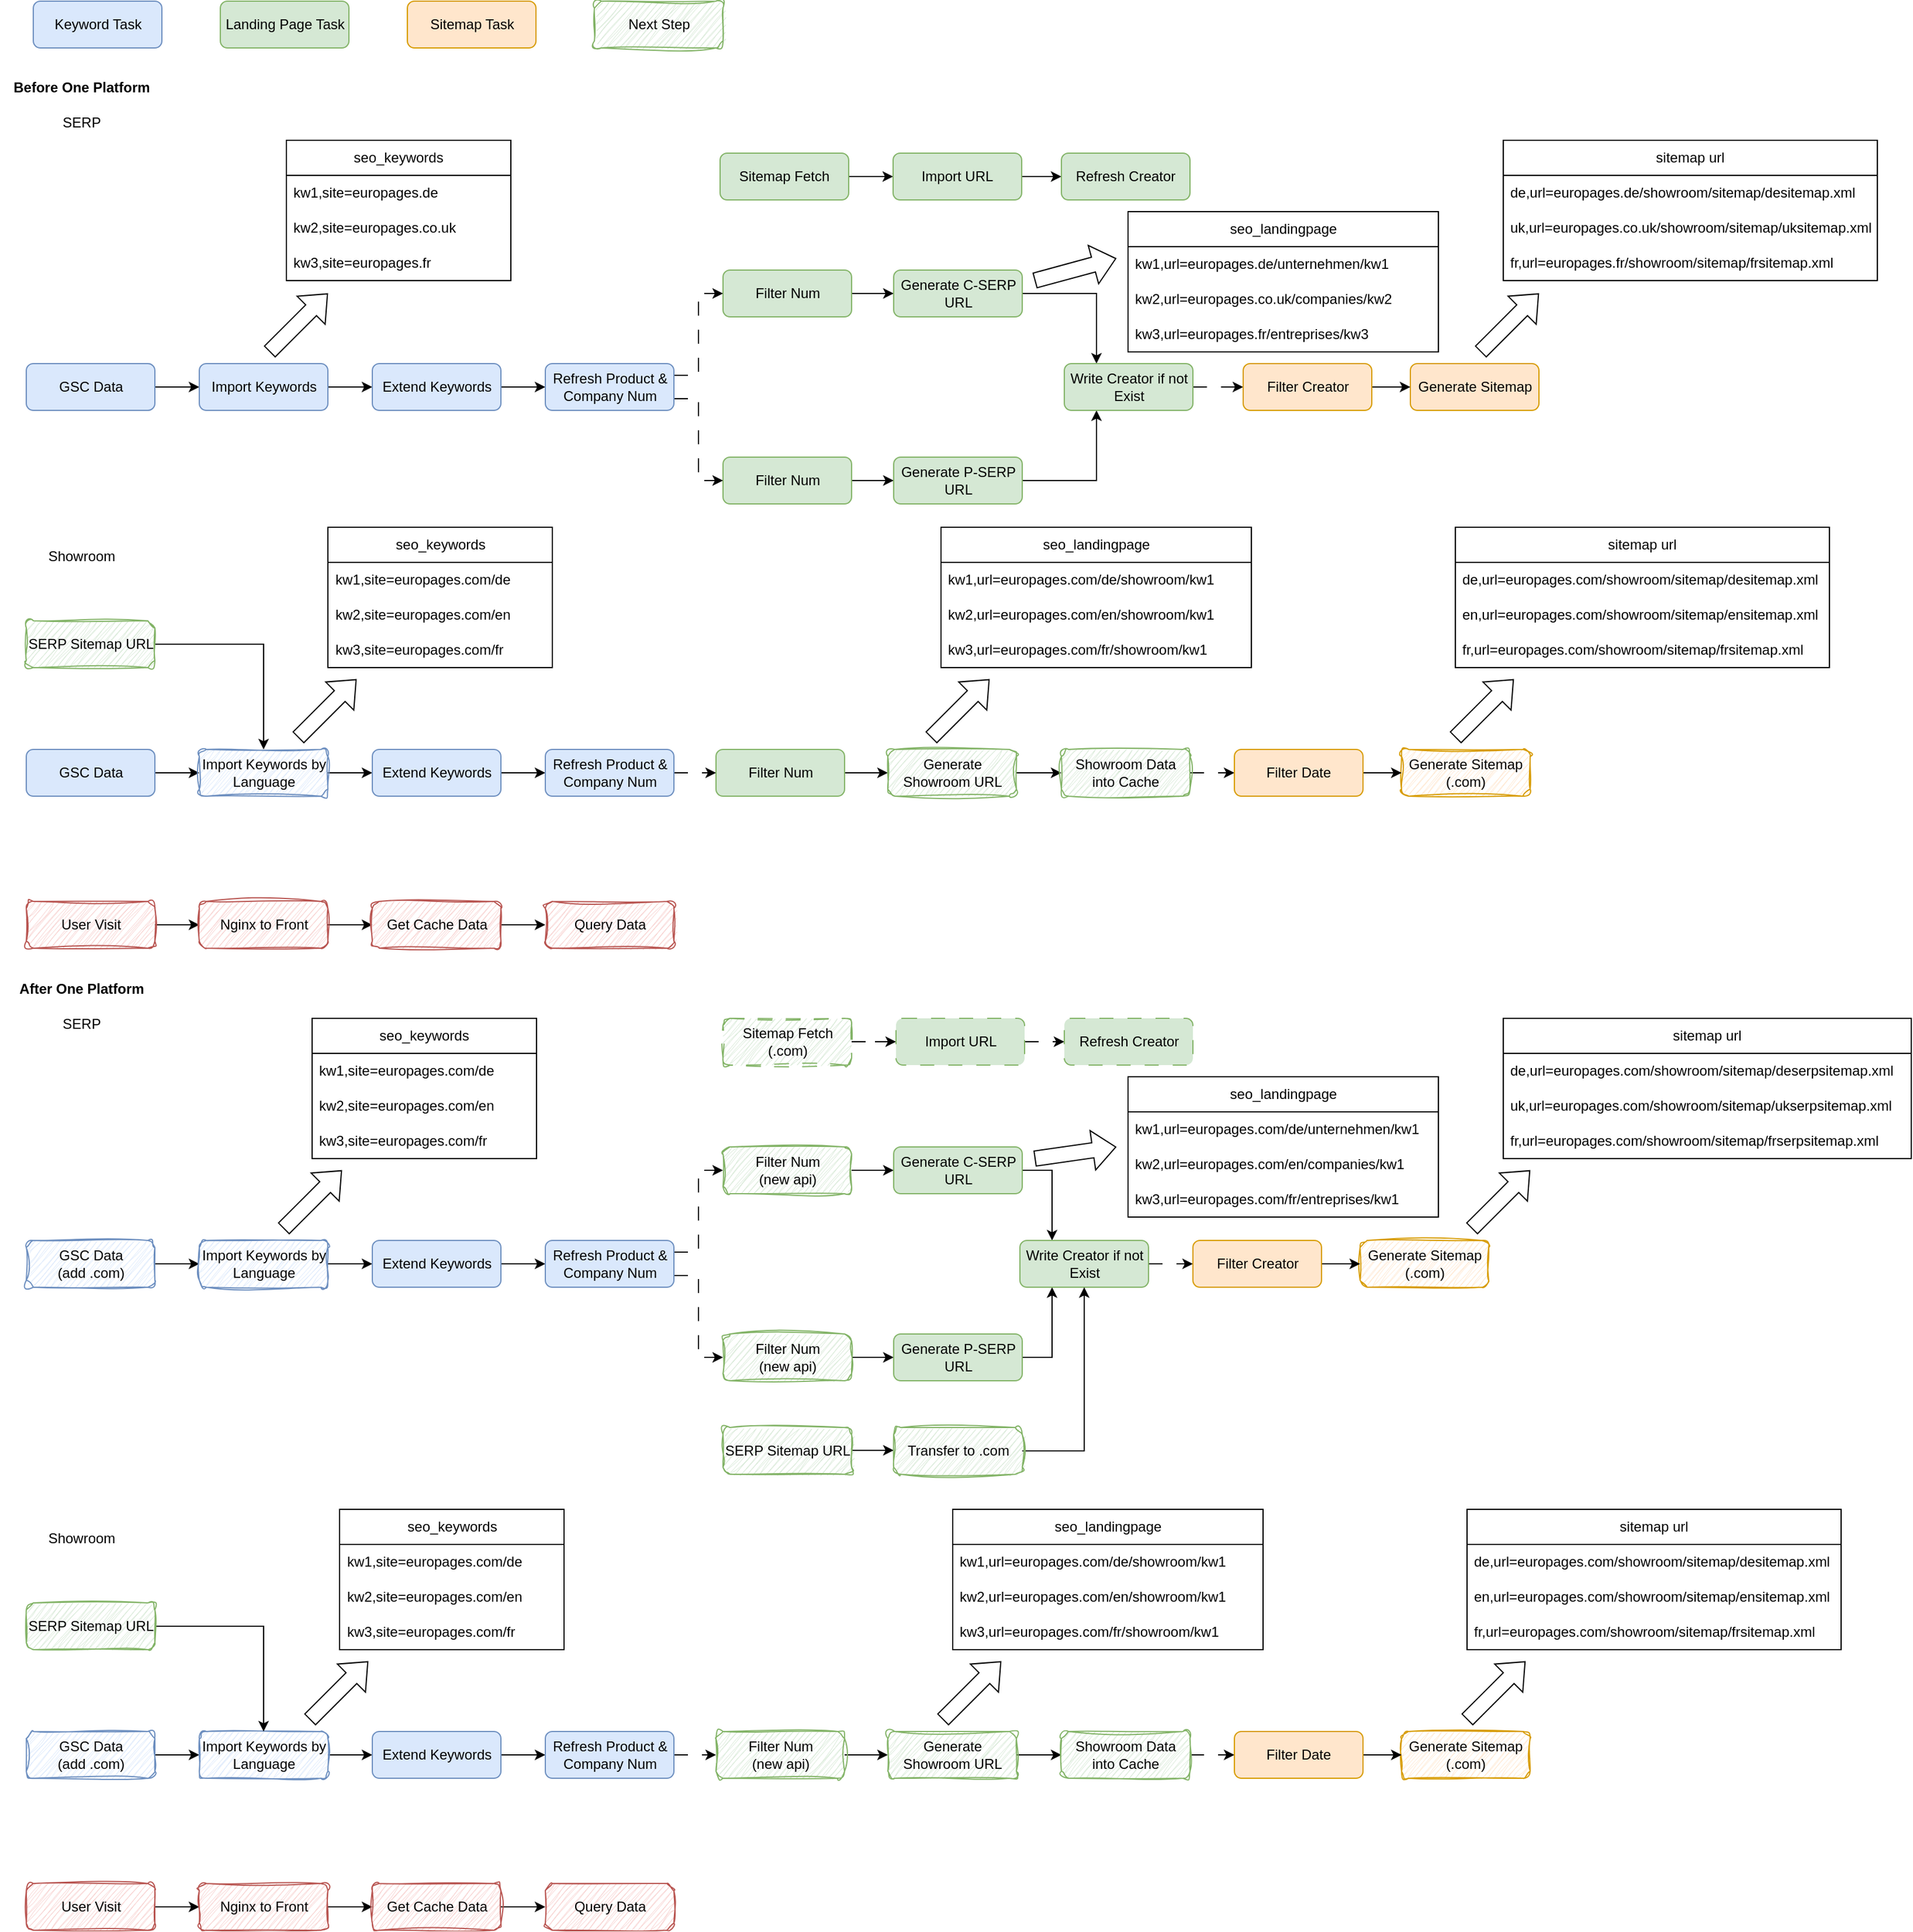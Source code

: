 <mxfile version="24.7.6">
  <diagram name="第 1 页" id="FKsdt8u9-RkYYhhdsaq5">
    <mxGraphModel dx="2261" dy="1831" grid="1" gridSize="10" guides="1" tooltips="1" connect="1" arrows="1" fold="1" page="1" pageScale="1" pageWidth="827" pageHeight="1169" math="0" shadow="0">
      <root>
        <mxCell id="0" />
        <mxCell id="1" parent="0" />
        <mxCell id="7cUj4nOX0Q-iwzIHyv7q-23" style="edgeStyle=orthogonalEdgeStyle;rounded=0;orthogonalLoop=1;jettySize=auto;html=1;exitX=1;exitY=0.5;exitDx=0;exitDy=0;entryX=0;entryY=0.5;entryDx=0;entryDy=0;" parent="1" source="hdqRihBdZJbinV5GYeB0-1" target="7cUj4nOX0Q-iwzIHyv7q-1" edge="1">
          <mxGeometry relative="1" as="geometry" />
        </mxCell>
        <mxCell id="hdqRihBdZJbinV5GYeB0-1" value="GSC Data" style="rounded=1;whiteSpace=wrap;html=1;fillColor=#dae8fc;strokeColor=#6c8ebf;" parent="1" vertex="1">
          <mxGeometry x="-22.5" y="-240" width="110" height="40" as="geometry" />
        </mxCell>
        <mxCell id="7cUj4nOX0Q-iwzIHyv7q-24" style="edgeStyle=orthogonalEdgeStyle;rounded=0;orthogonalLoop=1;jettySize=auto;html=1;exitX=1;exitY=0.5;exitDx=0;exitDy=0;entryX=0;entryY=0.5;entryDx=0;entryDy=0;" parent="1" source="7cUj4nOX0Q-iwzIHyv7q-1" target="7cUj4nOX0Q-iwzIHyv7q-2" edge="1">
          <mxGeometry relative="1" as="geometry" />
        </mxCell>
        <mxCell id="7cUj4nOX0Q-iwzIHyv7q-1" value="Import Keywords" style="rounded=1;whiteSpace=wrap;html=1;fillColor=#dae8fc;strokeColor=#6c8ebf;" parent="1" vertex="1">
          <mxGeometry x="125.5" y="-240" width="110" height="40" as="geometry" />
        </mxCell>
        <mxCell id="Ki7Z3YDzm4PbCD4ekVSk-2" style="edgeStyle=orthogonalEdgeStyle;rounded=0;orthogonalLoop=1;jettySize=auto;html=1;exitX=1;exitY=0.5;exitDx=0;exitDy=0;entryX=0;entryY=0.5;entryDx=0;entryDy=0;" parent="1" source="7cUj4nOX0Q-iwzIHyv7q-2" target="Ki7Z3YDzm4PbCD4ekVSk-1" edge="1">
          <mxGeometry relative="1" as="geometry" />
        </mxCell>
        <mxCell id="7cUj4nOX0Q-iwzIHyv7q-2" value="Extend Keywords" style="rounded=1;whiteSpace=wrap;html=1;fillColor=#dae8fc;strokeColor=#6c8ebf;" parent="1" vertex="1">
          <mxGeometry x="273.5" y="-240" width="110" height="40" as="geometry" />
        </mxCell>
        <mxCell id="7cUj4nOX0Q-iwzIHyv7q-28" style="edgeStyle=orthogonalEdgeStyle;rounded=0;orthogonalLoop=1;jettySize=auto;html=1;exitX=1;exitY=0.5;exitDx=0;exitDy=0;entryX=0;entryY=0.5;entryDx=0;entryDy=0;" parent="1" source="7cUj4nOX0Q-iwzIHyv7q-5" target="7cUj4nOX0Q-iwzIHyv7q-7" edge="1">
          <mxGeometry relative="1" as="geometry" />
        </mxCell>
        <mxCell id="7cUj4nOX0Q-iwzIHyv7q-5" value="Filter Num" style="rounded=1;whiteSpace=wrap;html=1;fillColor=#d5e8d4;strokeColor=#82b366;" parent="1" vertex="1">
          <mxGeometry x="573.5" y="-320" width="110" height="40" as="geometry" />
        </mxCell>
        <mxCell id="7cUj4nOX0Q-iwzIHyv7q-42" style="edgeStyle=orthogonalEdgeStyle;rounded=0;orthogonalLoop=1;jettySize=auto;html=1;exitX=1;exitY=0.5;exitDx=0;exitDy=0;entryX=0;entryY=0.5;entryDx=0;entryDy=0;" parent="1" source="7cUj4nOX0Q-iwzIHyv7q-6" target="7cUj4nOX0Q-iwzIHyv7q-8" edge="1">
          <mxGeometry relative="1" as="geometry" />
        </mxCell>
        <mxCell id="7cUj4nOX0Q-iwzIHyv7q-6" value="Filter Num" style="rounded=1;whiteSpace=wrap;html=1;fillColor=#d5e8d4;strokeColor=#82b366;" parent="1" vertex="1">
          <mxGeometry x="573.5" y="-160" width="110" height="40" as="geometry" />
        </mxCell>
        <mxCell id="7cUj4nOX0Q-iwzIHyv7q-67" style="edgeStyle=orthogonalEdgeStyle;rounded=0;orthogonalLoop=1;jettySize=auto;html=1;exitX=1;exitY=0.5;exitDx=0;exitDy=0;entryX=0.25;entryY=0;entryDx=0;entryDy=0;" parent="1" source="7cUj4nOX0Q-iwzIHyv7q-7" target="7cUj4nOX0Q-iwzIHyv7q-11" edge="1">
          <mxGeometry relative="1" as="geometry" />
        </mxCell>
        <mxCell id="7cUj4nOX0Q-iwzIHyv7q-7" value="Generate C-SERP URL" style="rounded=1;whiteSpace=wrap;html=1;fillColor=#d5e8d4;strokeColor=#82b366;" parent="1" vertex="1">
          <mxGeometry x="719.5" y="-320" width="110" height="40" as="geometry" />
        </mxCell>
        <mxCell id="Elx_2FQx-1t-T98E23u6-49" style="edgeStyle=orthogonalEdgeStyle;rounded=0;orthogonalLoop=1;jettySize=auto;html=1;exitX=1;exitY=0.5;exitDx=0;exitDy=0;entryX=0.25;entryY=1;entryDx=0;entryDy=0;" parent="1" source="7cUj4nOX0Q-iwzIHyv7q-8" target="7cUj4nOX0Q-iwzIHyv7q-11" edge="1">
          <mxGeometry relative="1" as="geometry" />
        </mxCell>
        <mxCell id="7cUj4nOX0Q-iwzIHyv7q-8" value="Generate P-SERP URL" style="rounded=1;whiteSpace=wrap;html=1;fillColor=#d5e8d4;strokeColor=#82b366;" parent="1" vertex="1">
          <mxGeometry x="719.5" y="-160" width="110" height="40" as="geometry" />
        </mxCell>
        <mxCell id="7cUj4nOX0Q-iwzIHyv7q-63" style="edgeStyle=orthogonalEdgeStyle;rounded=0;orthogonalLoop=1;jettySize=auto;html=1;exitX=1;exitY=0.5;exitDx=0;exitDy=0;fillColor=#d5e8d4;strokeColor=#000000;" parent="1" source="7cUj4nOX0Q-iwzIHyv7q-9" target="7cUj4nOX0Q-iwzIHyv7q-22" edge="1">
          <mxGeometry relative="1" as="geometry" />
        </mxCell>
        <mxCell id="7cUj4nOX0Q-iwzIHyv7q-9" value="Sitemap Fetch" style="rounded=1;whiteSpace=wrap;html=1;fillColor=#d5e8d4;strokeColor=#82b366;" parent="1" vertex="1">
          <mxGeometry x="571" y="-420" width="110" height="40" as="geometry" />
        </mxCell>
        <mxCell id="7cUj4nOX0Q-iwzIHyv7q-72" style="edgeStyle=orthogonalEdgeStyle;rounded=0;orthogonalLoop=1;jettySize=auto;html=1;exitX=1;exitY=0.5;exitDx=0;exitDy=0;entryX=0;entryY=0.5;entryDx=0;entryDy=0;dashed=1;dashPattern=12 12;" parent="1" source="7cUj4nOX0Q-iwzIHyv7q-11" target="7cUj4nOX0Q-iwzIHyv7q-71" edge="1">
          <mxGeometry relative="1" as="geometry" />
        </mxCell>
        <mxCell id="7cUj4nOX0Q-iwzIHyv7q-11" value="Write Creator if not Exist" style="rounded=1;whiteSpace=wrap;html=1;fillColor=#d5e8d4;strokeColor=#82b366;" parent="1" vertex="1">
          <mxGeometry x="865.5" y="-240" width="110" height="40" as="geometry" />
        </mxCell>
        <mxCell id="7cUj4nOX0Q-iwzIHyv7q-14" value="Generate Sitemap" style="rounded=1;whiteSpace=wrap;html=1;fillColor=#ffe6cc;strokeColor=#d79b00;" parent="1" vertex="1">
          <mxGeometry x="1161.5" y="-240" width="110" height="40" as="geometry" />
        </mxCell>
        <mxCell id="7cUj4nOX0Q-iwzIHyv7q-65" style="edgeStyle=orthogonalEdgeStyle;rounded=0;orthogonalLoop=1;jettySize=auto;html=1;exitX=1;exitY=0.5;exitDx=0;exitDy=0;entryX=0;entryY=0.5;entryDx=0;entryDy=0;fillColor=#d5e8d4;strokeColor=#000000;" parent="1" source="7cUj4nOX0Q-iwzIHyv7q-22" target="7cUj4nOX0Q-iwzIHyv7q-64" edge="1">
          <mxGeometry relative="1" as="geometry" />
        </mxCell>
        <mxCell id="7cUj4nOX0Q-iwzIHyv7q-22" value="Import URL" style="rounded=1;whiteSpace=wrap;html=1;fillColor=#d5e8d4;strokeColor=#82b366;" parent="1" vertex="1">
          <mxGeometry x="719" y="-420" width="110" height="40" as="geometry" />
        </mxCell>
        <mxCell id="7cUj4nOX0Q-iwzIHyv7q-51" value="Keyword Task" style="rounded=1;whiteSpace=wrap;html=1;fillColor=#dae8fc;strokeColor=#6c8ebf;" parent="1" vertex="1">
          <mxGeometry x="-16.5" y="-550" width="110" height="40" as="geometry" />
        </mxCell>
        <mxCell id="7cUj4nOX0Q-iwzIHyv7q-52" value="Landing Page Task" style="rounded=1;whiteSpace=wrap;html=1;fillColor=#d5e8d4;strokeColor=#82b366;" parent="1" vertex="1">
          <mxGeometry x="143.5" y="-550" width="110" height="40" as="geometry" />
        </mxCell>
        <mxCell id="7cUj4nOX0Q-iwzIHyv7q-53" value="Sitemap Task" style="rounded=1;whiteSpace=wrap;html=1;fillColor=#ffe6cc;strokeColor=#d79b00;" parent="1" vertex="1">
          <mxGeometry x="303.5" y="-550" width="110" height="40" as="geometry" />
        </mxCell>
        <mxCell id="7cUj4nOX0Q-iwzIHyv7q-64" value="Refresh Creator" style="rounded=1;whiteSpace=wrap;html=1;fillColor=#d5e8d4;strokeColor=#82b366;" parent="1" vertex="1">
          <mxGeometry x="863" y="-420" width="110" height="40" as="geometry" />
        </mxCell>
        <mxCell id="7cUj4nOX0Q-iwzIHyv7q-73" style="edgeStyle=orthogonalEdgeStyle;rounded=0;orthogonalLoop=1;jettySize=auto;html=1;exitX=1;exitY=0.5;exitDx=0;exitDy=0;entryX=0;entryY=0.5;entryDx=0;entryDy=0;" parent="1" source="7cUj4nOX0Q-iwzIHyv7q-71" target="7cUj4nOX0Q-iwzIHyv7q-14" edge="1">
          <mxGeometry relative="1" as="geometry" />
        </mxCell>
        <mxCell id="7cUj4nOX0Q-iwzIHyv7q-71" value="Filter Creator" style="rounded=1;whiteSpace=wrap;html=1;fillColor=#ffe6cc;strokeColor=#d79b00;" parent="1" vertex="1">
          <mxGeometry x="1018.5" y="-240" width="110" height="40" as="geometry" />
        </mxCell>
        <mxCell id="OvNmOooc81KboLk7s8Qc-1" value="Next Step" style="rounded=1;whiteSpace=wrap;html=1;fillColor=#d5e8d4;strokeColor=#82b366;sketch=1;curveFitting=1;jiggle=2;" parent="1" vertex="1">
          <mxGeometry x="463.5" y="-550" width="110" height="40" as="geometry" />
        </mxCell>
        <mxCell id="Elx_2FQx-1t-T98E23u6-45" style="edgeStyle=orthogonalEdgeStyle;rounded=0;orthogonalLoop=1;jettySize=auto;html=1;exitX=1;exitY=0.25;exitDx=0;exitDy=0;entryX=0;entryY=0.5;entryDx=0;entryDy=0;dashed=1;dashPattern=12 12;" parent="1" source="Ki7Z3YDzm4PbCD4ekVSk-1" target="7cUj4nOX0Q-iwzIHyv7q-5" edge="1">
          <mxGeometry relative="1" as="geometry" />
        </mxCell>
        <mxCell id="Elx_2FQx-1t-T98E23u6-46" style="edgeStyle=orthogonalEdgeStyle;rounded=0;orthogonalLoop=1;jettySize=auto;html=1;exitX=1;exitY=0.75;exitDx=0;exitDy=0;entryX=0;entryY=0.5;entryDx=0;entryDy=0;dashed=1;dashPattern=12 12;" parent="1" source="Ki7Z3YDzm4PbCD4ekVSk-1" target="7cUj4nOX0Q-iwzIHyv7q-6" edge="1">
          <mxGeometry relative="1" as="geometry" />
        </mxCell>
        <mxCell id="Ki7Z3YDzm4PbCD4ekVSk-1" value="Refresh Product &amp;amp; Company Num" style="rounded=1;whiteSpace=wrap;html=1;fillColor=#dae8fc;strokeColor=#6c8ebf;" parent="1" vertex="1">
          <mxGeometry x="421.5" y="-240" width="110" height="40" as="geometry" />
        </mxCell>
        <mxCell id="Elx_2FQx-1t-T98E23u6-1" value="After One Platform" style="text;html=1;align=center;verticalAlign=middle;whiteSpace=wrap;rounded=0;fontStyle=1" parent="1" vertex="1">
          <mxGeometry x="-30" y="280" width="110" height="30" as="geometry" />
        </mxCell>
        <mxCell id="Elx_2FQx-1t-T98E23u6-2" style="edgeStyle=orthogonalEdgeStyle;rounded=0;orthogonalLoop=1;jettySize=auto;html=1;exitX=1;exitY=0.5;exitDx=0;exitDy=0;entryX=0;entryY=0.5;entryDx=0;entryDy=0;" parent="1" source="Elx_2FQx-1t-T98E23u6-3" edge="1">
          <mxGeometry relative="1" as="geometry">
            <mxPoint x="125.5" y="530" as="targetPoint" />
          </mxGeometry>
        </mxCell>
        <mxCell id="Elx_2FQx-1t-T98E23u6-3" value="GSC Data&lt;div&gt;(add .com)&lt;/div&gt;" style="rounded=1;whiteSpace=wrap;html=1;fillColor=#dae8fc;strokeColor=#6c8ebf;sketch=1;curveFitting=1;jiggle=2;" parent="1" vertex="1">
          <mxGeometry x="-22.5" y="510" width="110" height="40" as="geometry" />
        </mxCell>
        <mxCell id="Elx_2FQx-1t-T98E23u6-4" style="edgeStyle=orthogonalEdgeStyle;rounded=0;orthogonalLoop=1;jettySize=auto;html=1;exitX=1;exitY=0.5;exitDx=0;exitDy=0;entryX=0;entryY=0.5;entryDx=0;entryDy=0;" parent="1" target="Elx_2FQx-1t-T98E23u6-7" edge="1">
          <mxGeometry relative="1" as="geometry">
            <mxPoint x="235.5" y="530" as="sourcePoint" />
          </mxGeometry>
        </mxCell>
        <mxCell id="Elx_2FQx-1t-T98E23u6-6" style="edgeStyle=orthogonalEdgeStyle;rounded=0;orthogonalLoop=1;jettySize=auto;html=1;exitX=1;exitY=0.5;exitDx=0;exitDy=0;entryX=0;entryY=0.5;entryDx=0;entryDy=0;" parent="1" source="Elx_2FQx-1t-T98E23u6-7" target="Elx_2FQx-1t-T98E23u6-38" edge="1">
          <mxGeometry relative="1" as="geometry" />
        </mxCell>
        <mxCell id="Elx_2FQx-1t-T98E23u6-7" value="Extend Keywords" style="rounded=1;whiteSpace=wrap;html=1;fillColor=#dae8fc;strokeColor=#6c8ebf;" parent="1" vertex="1">
          <mxGeometry x="273.5" y="510" width="110" height="40" as="geometry" />
        </mxCell>
        <mxCell id="Elx_2FQx-1t-T98E23u6-8" style="edgeStyle=orthogonalEdgeStyle;rounded=0;orthogonalLoop=1;jettySize=auto;html=1;exitX=1;exitY=0.5;exitDx=0;exitDy=0;entryX=0;entryY=0.5;entryDx=0;entryDy=0;" parent="1" source="Elx_2FQx-1t-T98E23u6-9" target="Elx_2FQx-1t-T98E23u6-13" edge="1">
          <mxGeometry relative="1" as="geometry" />
        </mxCell>
        <mxCell id="Elx_2FQx-1t-T98E23u6-9" value="Filter Num&lt;div&gt;(new api)&lt;/div&gt;" style="rounded=1;whiteSpace=wrap;html=1;fillColor=#d5e8d4;strokeColor=#82b366;sketch=1;curveFitting=1;jiggle=2;" parent="1" vertex="1">
          <mxGeometry x="573.5" y="430" width="110" height="40" as="geometry" />
        </mxCell>
        <mxCell id="Elx_2FQx-1t-T98E23u6-10" style="edgeStyle=orthogonalEdgeStyle;rounded=0;orthogonalLoop=1;jettySize=auto;html=1;exitX=1;exitY=0.5;exitDx=0;exitDy=0;entryX=0;entryY=0.5;entryDx=0;entryDy=0;" parent="1" source="Elx_2FQx-1t-T98E23u6-11" target="Elx_2FQx-1t-T98E23u6-15" edge="1">
          <mxGeometry relative="1" as="geometry" />
        </mxCell>
        <mxCell id="Elx_2FQx-1t-T98E23u6-11" value="Filter Num&lt;div&gt;(new api)&lt;/div&gt;" style="rounded=1;whiteSpace=wrap;html=1;fillColor=#d5e8d4;strokeColor=#82b366;sketch=1;curveFitting=1;jiggle=2;" parent="1" vertex="1">
          <mxGeometry x="573.5" y="590" width="110" height="40" as="geometry" />
        </mxCell>
        <mxCell id="Elx_2FQx-1t-T98E23u6-47" style="edgeStyle=orthogonalEdgeStyle;rounded=0;orthogonalLoop=1;jettySize=auto;html=1;exitX=1;exitY=0.5;exitDx=0;exitDy=0;entryX=0.25;entryY=0;entryDx=0;entryDy=0;" parent="1" source="Elx_2FQx-1t-T98E23u6-13" target="Elx_2FQx-1t-T98E23u6-19" edge="1">
          <mxGeometry relative="1" as="geometry" />
        </mxCell>
        <mxCell id="Elx_2FQx-1t-T98E23u6-13" value="Generate C-SERP URL" style="rounded=1;whiteSpace=wrap;html=1;fillColor=#d5e8d4;strokeColor=#82b366;" parent="1" vertex="1">
          <mxGeometry x="719.5" y="430" width="110" height="40" as="geometry" />
        </mxCell>
        <mxCell id="Elx_2FQx-1t-T98E23u6-48" style="edgeStyle=orthogonalEdgeStyle;rounded=0;orthogonalLoop=1;jettySize=auto;html=1;exitX=1;exitY=0.5;exitDx=0;exitDy=0;entryX=0.25;entryY=1;entryDx=0;entryDy=0;" parent="1" source="Elx_2FQx-1t-T98E23u6-15" target="Elx_2FQx-1t-T98E23u6-19" edge="1">
          <mxGeometry relative="1" as="geometry" />
        </mxCell>
        <mxCell id="Elx_2FQx-1t-T98E23u6-15" value="Generate P-SERP URL" style="rounded=1;whiteSpace=wrap;html=1;fillColor=#d5e8d4;strokeColor=#82b366;" parent="1" vertex="1">
          <mxGeometry x="719.5" y="590" width="110" height="40" as="geometry" />
        </mxCell>
        <mxCell id="Elx_2FQx-1t-T98E23u6-16" style="edgeStyle=orthogonalEdgeStyle;rounded=0;orthogonalLoop=1;jettySize=auto;html=1;exitX=1;exitY=0.5;exitDx=0;exitDy=0;fillColor=#d5e8d4;strokeColor=#000000;dashed=1;dashPattern=12 12;" parent="1" source="Elx_2FQx-1t-T98E23u6-17" target="Elx_2FQx-1t-T98E23u6-30" edge="1">
          <mxGeometry relative="1" as="geometry" />
        </mxCell>
        <mxCell id="Elx_2FQx-1t-T98E23u6-17" value="Sitemap Fetch&lt;div&gt;(.com)&lt;/div&gt;" style="rounded=1;whiteSpace=wrap;html=1;fillColor=#d5e8d4;strokeColor=#82b366;sketch=1;curveFitting=1;jiggle=2;dashed=1;dashPattern=12 12;" parent="1" vertex="1">
          <mxGeometry x="573.5" y="320" width="110" height="40" as="geometry" />
        </mxCell>
        <mxCell id="Elx_2FQx-1t-T98E23u6-18" style="edgeStyle=orthogonalEdgeStyle;rounded=0;orthogonalLoop=1;jettySize=auto;html=1;exitX=1;exitY=0.5;exitDx=0;exitDy=0;entryX=0;entryY=0.5;entryDx=0;entryDy=0;dashed=1;dashPattern=12 12;" parent="1" source="Elx_2FQx-1t-T98E23u6-19" target="Elx_2FQx-1t-T98E23u6-33" edge="1">
          <mxGeometry relative="1" as="geometry" />
        </mxCell>
        <mxCell id="Elx_2FQx-1t-T98E23u6-19" value="Write Creator if not Exist" style="rounded=1;whiteSpace=wrap;html=1;fillColor=#d5e8d4;strokeColor=#82b366;" parent="1" vertex="1">
          <mxGeometry x="827.5" y="510" width="110" height="40" as="geometry" />
        </mxCell>
        <mxCell id="Elx_2FQx-1t-T98E23u6-20" value="Generate Sitemap&lt;div&gt;(.com)&lt;/div&gt;" style="rounded=1;whiteSpace=wrap;html=1;fillColor=#ffe6cc;strokeColor=#d79b00;sketch=1;curveFitting=1;jiggle=2;" parent="1" vertex="1">
          <mxGeometry x="1118.5" y="510" width="110" height="40" as="geometry" />
        </mxCell>
        <mxCell id="Elx_2FQx-1t-T98E23u6-29" style="edgeStyle=orthogonalEdgeStyle;rounded=0;orthogonalLoop=1;jettySize=auto;html=1;exitX=1;exitY=0.5;exitDx=0;exitDy=0;entryX=0;entryY=0.5;entryDx=0;entryDy=0;fillColor=#d5e8d4;strokeColor=#000000;dashed=1;dashPattern=12 12;" parent="1" source="Elx_2FQx-1t-T98E23u6-30" target="Elx_2FQx-1t-T98E23u6-31" edge="1">
          <mxGeometry relative="1" as="geometry" />
        </mxCell>
        <mxCell id="Elx_2FQx-1t-T98E23u6-30" value="Import URL" style="rounded=1;whiteSpace=wrap;html=1;fillColor=#d5e8d4;strokeColor=#82b366;dashed=1;dashPattern=12 12;" parent="1" vertex="1">
          <mxGeometry x="721.5" y="320" width="110" height="40" as="geometry" />
        </mxCell>
        <mxCell id="Elx_2FQx-1t-T98E23u6-31" value="Refresh Creator" style="rounded=1;whiteSpace=wrap;html=1;fillColor=#d5e8d4;strokeColor=#82b366;dashed=1;dashPattern=12 12;" parent="1" vertex="1">
          <mxGeometry x="865.5" y="320" width="110" height="40" as="geometry" />
        </mxCell>
        <mxCell id="Elx_2FQx-1t-T98E23u6-32" style="edgeStyle=orthogonalEdgeStyle;rounded=0;orthogonalLoop=1;jettySize=auto;html=1;exitX=1;exitY=0.5;exitDx=0;exitDy=0;entryX=0;entryY=0.5;entryDx=0;entryDy=0;" parent="1" source="Elx_2FQx-1t-T98E23u6-33" target="Elx_2FQx-1t-T98E23u6-20" edge="1">
          <mxGeometry relative="1" as="geometry" />
        </mxCell>
        <mxCell id="Elx_2FQx-1t-T98E23u6-33" value="Filter Creator" style="rounded=1;whiteSpace=wrap;html=1;fillColor=#ffe6cc;strokeColor=#d79b00;" parent="1" vertex="1">
          <mxGeometry x="975.5" y="510" width="110" height="40" as="geometry" />
        </mxCell>
        <mxCell id="Elx_2FQx-1t-T98E23u6-43" style="edgeStyle=orthogonalEdgeStyle;rounded=0;orthogonalLoop=1;jettySize=auto;html=1;exitX=1;exitY=0.25;exitDx=0;exitDy=0;entryX=0;entryY=0.5;entryDx=0;entryDy=0;dashed=1;dashPattern=12 12;" parent="1" source="Elx_2FQx-1t-T98E23u6-38" target="Elx_2FQx-1t-T98E23u6-9" edge="1">
          <mxGeometry relative="1" as="geometry" />
        </mxCell>
        <mxCell id="Elx_2FQx-1t-T98E23u6-44" style="edgeStyle=orthogonalEdgeStyle;rounded=0;orthogonalLoop=1;jettySize=auto;html=1;exitX=1;exitY=0.75;exitDx=0;exitDy=0;entryX=0;entryY=0.5;entryDx=0;entryDy=0;dashed=1;dashPattern=12 12;" parent="1" source="Elx_2FQx-1t-T98E23u6-38" target="Elx_2FQx-1t-T98E23u6-11" edge="1">
          <mxGeometry relative="1" as="geometry" />
        </mxCell>
        <mxCell id="Elx_2FQx-1t-T98E23u6-38" value="Refresh Product &amp;amp; Company Num" style="rounded=1;whiteSpace=wrap;html=1;fillColor=#dae8fc;strokeColor=#6c8ebf;" parent="1" vertex="1">
          <mxGeometry x="421.5" y="510" width="110" height="40" as="geometry" />
        </mxCell>
        <mxCell id="Elx_2FQx-1t-T98E23u6-53" style="edgeStyle=orthogonalEdgeStyle;rounded=0;orthogonalLoop=1;jettySize=auto;html=1;exitX=1;exitY=0.5;exitDx=0;exitDy=0;entryX=0;entryY=0.5;entryDx=0;entryDy=0;" parent="1" edge="1">
          <mxGeometry relative="1" as="geometry">
            <mxPoint x="683.5" y="689.5" as="sourcePoint" />
            <mxPoint x="719.5" y="689.5" as="targetPoint" />
          </mxGeometry>
        </mxCell>
        <mxCell id="Elx_2FQx-1t-T98E23u6-50" value="SERP Sitemap URL" style="rounded=1;whiteSpace=wrap;html=1;fillColor=#d5e8d4;strokeColor=#82b366;sketch=1;curveFitting=1;jiggle=2;" parent="1" vertex="1">
          <mxGeometry x="573.5" y="670" width="110" height="40" as="geometry" />
        </mxCell>
        <mxCell id="Elx_2FQx-1t-T98E23u6-52" style="edgeStyle=orthogonalEdgeStyle;rounded=0;orthogonalLoop=1;jettySize=auto;html=1;exitX=1;exitY=0.5;exitDx=0;exitDy=0;entryX=0.5;entryY=1;entryDx=0;entryDy=0;" parent="1" source="Elx_2FQx-1t-T98E23u6-51" target="Elx_2FQx-1t-T98E23u6-19" edge="1">
          <mxGeometry relative="1" as="geometry" />
        </mxCell>
        <mxCell id="Elx_2FQx-1t-T98E23u6-51" value="Transfer to .com" style="rounded=1;whiteSpace=wrap;html=1;fillColor=#d5e8d4;strokeColor=#82b366;sketch=1;curveFitting=1;jiggle=2;" parent="1" vertex="1">
          <mxGeometry x="719.5" y="670" width="110" height="40" as="geometry" />
        </mxCell>
        <mxCell id="Elx_2FQx-1t-T98E23u6-54" value="Showroom" style="text;html=1;align=center;verticalAlign=middle;whiteSpace=wrap;rounded=0;" parent="1" vertex="1">
          <mxGeometry x="-30" y="750" width="110" height="30" as="geometry" />
        </mxCell>
        <mxCell id="Elx_2FQx-1t-T98E23u6-55" style="edgeStyle=orthogonalEdgeStyle;rounded=0;orthogonalLoop=1;jettySize=auto;html=1;exitX=1;exitY=0.5;exitDx=0;exitDy=0;entryX=0;entryY=0.5;entryDx=0;entryDy=0;" parent="1" source="Elx_2FQx-1t-T98E23u6-56" target="Elx_2FQx-1t-T98E23u6-58" edge="1">
          <mxGeometry relative="1" as="geometry" />
        </mxCell>
        <mxCell id="Elx_2FQx-1t-T98E23u6-56" value="GSC Data&lt;div&gt;(add .com)&lt;/div&gt;" style="rounded=1;whiteSpace=wrap;html=1;fillColor=#dae8fc;strokeColor=#6c8ebf;sketch=1;curveFitting=1;jiggle=2;" parent="1" vertex="1">
          <mxGeometry x="-22.5" y="930" width="110" height="40" as="geometry" />
        </mxCell>
        <mxCell id="Elx_2FQx-1t-T98E23u6-57" style="edgeStyle=orthogonalEdgeStyle;rounded=0;orthogonalLoop=1;jettySize=auto;html=1;exitX=1;exitY=0.5;exitDx=0;exitDy=0;entryX=0;entryY=0.5;entryDx=0;entryDy=0;" parent="1" source="Elx_2FQx-1t-T98E23u6-58" target="Elx_2FQx-1t-T98E23u6-60" edge="1">
          <mxGeometry relative="1" as="geometry" />
        </mxCell>
        <mxCell id="Elx_2FQx-1t-T98E23u6-58" value="Import Keywords by Language" style="rounded=1;whiteSpace=wrap;html=1;fillColor=#dae8fc;strokeColor=#6c8ebf;sketch=1;curveFitting=1;jiggle=2;" parent="1" vertex="1">
          <mxGeometry x="125.5" y="930" width="110" height="40" as="geometry" />
        </mxCell>
        <mxCell id="Elx_2FQx-1t-T98E23u6-59" style="edgeStyle=orthogonalEdgeStyle;rounded=0;orthogonalLoop=1;jettySize=auto;html=1;exitX=1;exitY=0.5;exitDx=0;exitDy=0;entryX=0;entryY=0.5;entryDx=0;entryDy=0;" parent="1" source="Elx_2FQx-1t-T98E23u6-60" target="Elx_2FQx-1t-T98E23u6-81" edge="1">
          <mxGeometry relative="1" as="geometry" />
        </mxCell>
        <mxCell id="Elx_2FQx-1t-T98E23u6-60" value="Extend Keywords" style="rounded=1;whiteSpace=wrap;html=1;fillColor=#dae8fc;strokeColor=#6c8ebf;" parent="1" vertex="1">
          <mxGeometry x="273.5" y="930" width="110" height="40" as="geometry" />
        </mxCell>
        <mxCell id="Elx_2FQx-1t-T98E23u6-87" style="edgeStyle=orthogonalEdgeStyle;rounded=0;orthogonalLoop=1;jettySize=auto;html=1;exitX=1;exitY=0.5;exitDx=0;exitDy=0;entryX=0;entryY=0.5;entryDx=0;entryDy=0;" parent="1" source="Elx_2FQx-1t-T98E23u6-62" target="Elx_2FQx-1t-T98E23u6-66" edge="1">
          <mxGeometry relative="1" as="geometry" />
        </mxCell>
        <mxCell id="Elx_2FQx-1t-T98E23u6-62" value="Filter Num&lt;div&gt;(new api)&lt;/div&gt;" style="rounded=1;whiteSpace=wrap;html=1;fillColor=#d5e8d4;strokeColor=#82b366;sketch=1;curveFitting=1;jiggle=2;" parent="1" vertex="1">
          <mxGeometry x="567.5" y="930" width="110" height="40" as="geometry" />
        </mxCell>
        <mxCell id="Elx_2FQx-1t-T98E23u6-88" style="edgeStyle=orthogonalEdgeStyle;rounded=0;orthogonalLoop=1;jettySize=auto;html=1;exitX=1;exitY=0.5;exitDx=0;exitDy=0;entryX=0;entryY=0.5;entryDx=0;entryDy=0;" parent="1" source="Elx_2FQx-1t-T98E23u6-66" target="Elx_2FQx-1t-T98E23u6-72" edge="1">
          <mxGeometry relative="1" as="geometry" />
        </mxCell>
        <mxCell id="Elx_2FQx-1t-T98E23u6-66" value="Generate Showroom URL" style="rounded=1;whiteSpace=wrap;html=1;fillColor=#d5e8d4;strokeColor=#82b366;sketch=1;curveFitting=1;jiggle=2;" parent="1" vertex="1">
          <mxGeometry x="714.5" y="930" width="110" height="40" as="geometry" />
        </mxCell>
        <mxCell id="Elx_2FQx-1t-T98E23u6-71" style="edgeStyle=orthogonalEdgeStyle;rounded=0;orthogonalLoop=1;jettySize=auto;html=1;exitX=1;exitY=0.5;exitDx=0;exitDy=0;entryX=0;entryY=0.5;entryDx=0;entryDy=0;dashed=1;dashPattern=12 12;" parent="1" source="Elx_2FQx-1t-T98E23u6-72" target="Elx_2FQx-1t-T98E23u6-78" edge="1">
          <mxGeometry relative="1" as="geometry" />
        </mxCell>
        <mxCell id="Elx_2FQx-1t-T98E23u6-72" value="Showroom Data into Cache" style="rounded=1;whiteSpace=wrap;html=1;fillColor=#d5e8d4;strokeColor=#82b366;sketch=1;curveFitting=1;jiggle=2;" parent="1" vertex="1">
          <mxGeometry x="863" y="930" width="110" height="40" as="geometry" />
        </mxCell>
        <mxCell id="Elx_2FQx-1t-T98E23u6-73" value="Generate Sitemap&lt;div&gt;(.com)&lt;/div&gt;" style="rounded=1;whiteSpace=wrap;html=1;fillColor=#ffe6cc;strokeColor=#d79b00;sketch=1;curveFitting=1;jiggle=2;" parent="1" vertex="1">
          <mxGeometry x="1154" y="930" width="110" height="40" as="geometry" />
        </mxCell>
        <mxCell id="Elx_2FQx-1t-T98E23u6-77" style="edgeStyle=orthogonalEdgeStyle;rounded=0;orthogonalLoop=1;jettySize=auto;html=1;exitX=1;exitY=0.5;exitDx=0;exitDy=0;entryX=0;entryY=0.5;entryDx=0;entryDy=0;" parent="1" source="Elx_2FQx-1t-T98E23u6-78" target="Elx_2FQx-1t-T98E23u6-73" edge="1">
          <mxGeometry relative="1" as="geometry" />
        </mxCell>
        <mxCell id="Elx_2FQx-1t-T98E23u6-78" value="Filter Date" style="rounded=1;whiteSpace=wrap;html=1;fillColor=#ffe6cc;strokeColor=#d79b00;" parent="1" vertex="1">
          <mxGeometry x="1011" y="930" width="110" height="40" as="geometry" />
        </mxCell>
        <mxCell id="Elx_2FQx-1t-T98E23u6-89" style="edgeStyle=orthogonalEdgeStyle;rounded=0;orthogonalLoop=1;jettySize=auto;html=1;exitX=1;exitY=0.5;exitDx=0;exitDy=0;entryX=0;entryY=0.5;entryDx=0;entryDy=0;dashed=1;dashPattern=12 12;" parent="1" source="Elx_2FQx-1t-T98E23u6-81" target="Elx_2FQx-1t-T98E23u6-62" edge="1">
          <mxGeometry relative="1" as="geometry" />
        </mxCell>
        <mxCell id="Elx_2FQx-1t-T98E23u6-81" value="Refresh Product &amp;amp; Company Num" style="rounded=1;whiteSpace=wrap;html=1;fillColor=#dae8fc;strokeColor=#6c8ebf;" parent="1" vertex="1">
          <mxGeometry x="421.5" y="930" width="110" height="40" as="geometry" />
        </mxCell>
        <mxCell id="Elx_2FQx-1t-T98E23u6-86" style="edgeStyle=orthogonalEdgeStyle;rounded=0;orthogonalLoop=1;jettySize=auto;html=1;exitX=1;exitY=0.5;exitDx=0;exitDy=0;entryX=0.5;entryY=0;entryDx=0;entryDy=0;" parent="1" source="Elx_2FQx-1t-T98E23u6-83" target="Elx_2FQx-1t-T98E23u6-58" edge="1">
          <mxGeometry relative="1" as="geometry" />
        </mxCell>
        <mxCell id="Elx_2FQx-1t-T98E23u6-83" value="SERP Sitemap URL" style="rounded=1;whiteSpace=wrap;html=1;fillColor=#d5e8d4;strokeColor=#82b366;sketch=1;curveFitting=1;jiggle=2;" parent="1" vertex="1">
          <mxGeometry x="-22.5" y="820" width="110" height="40" as="geometry" />
        </mxCell>
        <mxCell id="p9xNys3AeNSs_990_Eo6-5" style="edgeStyle=orthogonalEdgeStyle;rounded=0;orthogonalLoop=1;jettySize=auto;html=1;exitX=1;exitY=0.5;exitDx=0;exitDy=0;entryX=0;entryY=0.5;entryDx=0;entryDy=0;" parent="1" source="p9xNys3AeNSs_990_Eo6-1" target="p9xNys3AeNSs_990_Eo6-2" edge="1">
          <mxGeometry relative="1" as="geometry" />
        </mxCell>
        <mxCell id="p9xNys3AeNSs_990_Eo6-1" value="User Visit" style="rounded=1;whiteSpace=wrap;html=1;fillColor=#f8cecc;strokeColor=#b85450;sketch=1;curveFitting=1;jiggle=2;" parent="1" vertex="1">
          <mxGeometry x="-22.5" y="1060" width="110" height="40" as="geometry" />
        </mxCell>
        <mxCell id="p9xNys3AeNSs_990_Eo6-6" style="edgeStyle=orthogonalEdgeStyle;rounded=0;orthogonalLoop=1;jettySize=auto;html=1;exitX=1;exitY=0.5;exitDx=0;exitDy=0;entryX=0;entryY=0.5;entryDx=0;entryDy=0;" parent="1" source="p9xNys3AeNSs_990_Eo6-2" edge="1">
          <mxGeometry relative="1" as="geometry">
            <mxPoint x="273.5" y="1080" as="targetPoint" />
          </mxGeometry>
        </mxCell>
        <mxCell id="p9xNys3AeNSs_990_Eo6-2" value="Nginx to Front" style="rounded=1;whiteSpace=wrap;html=1;fillColor=#f8cecc;strokeColor=#b85450;sketch=1;curveFitting=1;jiggle=2;" parent="1" vertex="1">
          <mxGeometry x="125.5" y="1060" width="110" height="40" as="geometry" />
        </mxCell>
        <mxCell id="p9xNys3AeNSs_990_Eo6-7" value="Showroom" style="text;html=1;align=center;verticalAlign=middle;whiteSpace=wrap;rounded=0;" parent="1" vertex="1">
          <mxGeometry x="-30" y="-90" width="110" height="30" as="geometry" />
        </mxCell>
        <mxCell id="p9xNys3AeNSs_990_Eo6-8" style="edgeStyle=orthogonalEdgeStyle;rounded=0;orthogonalLoop=1;jettySize=auto;html=1;exitX=1;exitY=0.5;exitDx=0;exitDy=0;entryX=0;entryY=0.5;entryDx=0;entryDy=0;" parent="1" source="p9xNys3AeNSs_990_Eo6-9" target="p9xNys3AeNSs_990_Eo6-11" edge="1">
          <mxGeometry relative="1" as="geometry" />
        </mxCell>
        <mxCell id="p9xNys3AeNSs_990_Eo6-9" value="GSC Data" style="rounded=1;whiteSpace=wrap;html=1;fillColor=#dae8fc;strokeColor=#6c8ebf;" parent="1" vertex="1">
          <mxGeometry x="-22.5" y="90" width="110" height="40" as="geometry" />
        </mxCell>
        <mxCell id="p9xNys3AeNSs_990_Eo6-10" style="edgeStyle=orthogonalEdgeStyle;rounded=0;orthogonalLoop=1;jettySize=auto;html=1;exitX=1;exitY=0.5;exitDx=0;exitDy=0;entryX=0;entryY=0.5;entryDx=0;entryDy=0;" parent="1" source="p9xNys3AeNSs_990_Eo6-11" target="p9xNys3AeNSs_990_Eo6-13" edge="1">
          <mxGeometry relative="1" as="geometry" />
        </mxCell>
        <mxCell id="p9xNys3AeNSs_990_Eo6-11" value="Import Keywords by Language" style="rounded=1;whiteSpace=wrap;html=1;fillColor=#dae8fc;strokeColor=#6c8ebf;sketch=1;curveFitting=1;jiggle=2;" parent="1" vertex="1">
          <mxGeometry x="125.5" y="90" width="110" height="40" as="geometry" />
        </mxCell>
        <mxCell id="p9xNys3AeNSs_990_Eo6-12" style="edgeStyle=orthogonalEdgeStyle;rounded=0;orthogonalLoop=1;jettySize=auto;html=1;exitX=1;exitY=0.5;exitDx=0;exitDy=0;entryX=0;entryY=0.5;entryDx=0;entryDy=0;" parent="1" source="p9xNys3AeNSs_990_Eo6-13" target="p9xNys3AeNSs_990_Eo6-24" edge="1">
          <mxGeometry relative="1" as="geometry" />
        </mxCell>
        <mxCell id="p9xNys3AeNSs_990_Eo6-13" value="Extend Keywords" style="rounded=1;whiteSpace=wrap;html=1;fillColor=#dae8fc;strokeColor=#6c8ebf;" parent="1" vertex="1">
          <mxGeometry x="273.5" y="90" width="110" height="40" as="geometry" />
        </mxCell>
        <mxCell id="p9xNys3AeNSs_990_Eo6-14" style="edgeStyle=orthogonalEdgeStyle;rounded=0;orthogonalLoop=1;jettySize=auto;html=1;exitX=1;exitY=0.5;exitDx=0;exitDy=0;entryX=0;entryY=0.5;entryDx=0;entryDy=0;" parent="1" source="p9xNys3AeNSs_990_Eo6-15" target="p9xNys3AeNSs_990_Eo6-17" edge="1">
          <mxGeometry relative="1" as="geometry" />
        </mxCell>
        <mxCell id="p9xNys3AeNSs_990_Eo6-15" value="Filter Num" style="rounded=1;whiteSpace=wrap;html=1;fillColor=#d5e8d4;strokeColor=#82b366;" parent="1" vertex="1">
          <mxGeometry x="567.5" y="90" width="110" height="40" as="geometry" />
        </mxCell>
        <mxCell id="p9xNys3AeNSs_990_Eo6-16" style="edgeStyle=orthogonalEdgeStyle;rounded=0;orthogonalLoop=1;jettySize=auto;html=1;exitX=1;exitY=0.5;exitDx=0;exitDy=0;entryX=0;entryY=0.5;entryDx=0;entryDy=0;" parent="1" source="p9xNys3AeNSs_990_Eo6-17" target="p9xNys3AeNSs_990_Eo6-19" edge="1">
          <mxGeometry relative="1" as="geometry" />
        </mxCell>
        <mxCell id="p9xNys3AeNSs_990_Eo6-17" value="Generate Showroom URL" style="rounded=1;whiteSpace=wrap;html=1;fillColor=#d5e8d4;strokeColor=#82b366;sketch=1;curveFitting=1;jiggle=2;" parent="1" vertex="1">
          <mxGeometry x="714.5" y="90" width="110" height="40" as="geometry" />
        </mxCell>
        <mxCell id="p9xNys3AeNSs_990_Eo6-18" style="edgeStyle=orthogonalEdgeStyle;rounded=0;orthogonalLoop=1;jettySize=auto;html=1;exitX=1;exitY=0.5;exitDx=0;exitDy=0;entryX=0;entryY=0.5;entryDx=0;entryDy=0;dashed=1;dashPattern=12 12;" parent="1" source="p9xNys3AeNSs_990_Eo6-19" target="p9xNys3AeNSs_990_Eo6-22" edge="1">
          <mxGeometry relative="1" as="geometry" />
        </mxCell>
        <mxCell id="p9xNys3AeNSs_990_Eo6-19" value="Showroom Data into Cache" style="rounded=1;whiteSpace=wrap;html=1;fillColor=#d5e8d4;strokeColor=#82b366;sketch=1;curveFitting=1;jiggle=2;" parent="1" vertex="1">
          <mxGeometry x="863" y="90" width="110" height="40" as="geometry" />
        </mxCell>
        <mxCell id="p9xNys3AeNSs_990_Eo6-20" value="Generate Sitemap&lt;div&gt;(.com)&lt;/div&gt;" style="rounded=1;whiteSpace=wrap;html=1;fillColor=#ffe6cc;strokeColor=#d79b00;sketch=1;curveFitting=1;jiggle=2;" parent="1" vertex="1">
          <mxGeometry x="1154" y="90" width="110" height="40" as="geometry" />
        </mxCell>
        <mxCell id="p9xNys3AeNSs_990_Eo6-21" style="edgeStyle=orthogonalEdgeStyle;rounded=0;orthogonalLoop=1;jettySize=auto;html=1;exitX=1;exitY=0.5;exitDx=0;exitDy=0;entryX=0;entryY=0.5;entryDx=0;entryDy=0;" parent="1" source="p9xNys3AeNSs_990_Eo6-22" target="p9xNys3AeNSs_990_Eo6-20" edge="1">
          <mxGeometry relative="1" as="geometry" />
        </mxCell>
        <mxCell id="p9xNys3AeNSs_990_Eo6-22" value="Filter Date" style="rounded=1;whiteSpace=wrap;html=1;fillColor=#ffe6cc;strokeColor=#d79b00;" parent="1" vertex="1">
          <mxGeometry x="1011" y="90" width="110" height="40" as="geometry" />
        </mxCell>
        <mxCell id="p9xNys3AeNSs_990_Eo6-23" style="edgeStyle=orthogonalEdgeStyle;rounded=0;orthogonalLoop=1;jettySize=auto;html=1;exitX=1;exitY=0.5;exitDx=0;exitDy=0;entryX=0;entryY=0.5;entryDx=0;entryDy=0;dashed=1;dashPattern=12 12;" parent="1" source="p9xNys3AeNSs_990_Eo6-24" target="p9xNys3AeNSs_990_Eo6-15" edge="1">
          <mxGeometry relative="1" as="geometry" />
        </mxCell>
        <mxCell id="p9xNys3AeNSs_990_Eo6-24" value="Refresh Product &amp;amp; Company Num" style="rounded=1;whiteSpace=wrap;html=1;fillColor=#dae8fc;strokeColor=#6c8ebf;" parent="1" vertex="1">
          <mxGeometry x="421.5" y="90" width="110" height="40" as="geometry" />
        </mxCell>
        <mxCell id="p9xNys3AeNSs_990_Eo6-25" style="edgeStyle=orthogonalEdgeStyle;rounded=0;orthogonalLoop=1;jettySize=auto;html=1;exitX=1;exitY=0.5;exitDx=0;exitDy=0;entryX=0.5;entryY=0;entryDx=0;entryDy=0;" parent="1" source="p9xNys3AeNSs_990_Eo6-26" target="p9xNys3AeNSs_990_Eo6-11" edge="1">
          <mxGeometry relative="1" as="geometry" />
        </mxCell>
        <mxCell id="p9xNys3AeNSs_990_Eo6-26" value="SERP Sitemap URL" style="rounded=1;whiteSpace=wrap;html=1;fillColor=#d5e8d4;strokeColor=#82b366;sketch=1;curveFitting=1;jiggle=2;" parent="1" vertex="1">
          <mxGeometry x="-22.5" y="-20" width="110" height="40" as="geometry" />
        </mxCell>
        <mxCell id="p9xNys3AeNSs_990_Eo6-27" style="edgeStyle=orthogonalEdgeStyle;rounded=0;orthogonalLoop=1;jettySize=auto;html=1;exitX=1;exitY=0.5;exitDx=0;exitDy=0;entryX=0;entryY=0.5;entryDx=0;entryDy=0;" parent="1" source="p9xNys3AeNSs_990_Eo6-28" target="p9xNys3AeNSs_990_Eo6-30" edge="1">
          <mxGeometry relative="1" as="geometry" />
        </mxCell>
        <mxCell id="p9xNys3AeNSs_990_Eo6-28" value="User Visit" style="rounded=1;whiteSpace=wrap;html=1;fillColor=#f8cecc;strokeColor=#b85450;sketch=1;curveFitting=1;jiggle=2;" parent="1" vertex="1">
          <mxGeometry x="-22.5" y="220" width="110" height="40" as="geometry" />
        </mxCell>
        <mxCell id="p9xNys3AeNSs_990_Eo6-29" style="edgeStyle=orthogonalEdgeStyle;rounded=0;orthogonalLoop=1;jettySize=auto;html=1;exitX=1;exitY=0.5;exitDx=0;exitDy=0;entryX=0;entryY=0.5;entryDx=0;entryDy=0;" parent="1" source="p9xNys3AeNSs_990_Eo6-30" target="p9xNys3AeNSs_990_Eo6-31" edge="1">
          <mxGeometry relative="1" as="geometry" />
        </mxCell>
        <mxCell id="p9xNys3AeNSs_990_Eo6-30" value="Nginx to Front" style="rounded=1;whiteSpace=wrap;html=1;fillColor=#f8cecc;strokeColor=#b85450;sketch=1;curveFitting=1;jiggle=2;" parent="1" vertex="1">
          <mxGeometry x="125.5" y="220" width="110" height="40" as="geometry" />
        </mxCell>
        <mxCell id="p9xNys3AeNSs_990_Eo6-33" style="edgeStyle=orthogonalEdgeStyle;rounded=0;orthogonalLoop=1;jettySize=auto;html=1;exitX=1;exitY=0.5;exitDx=0;exitDy=0;entryX=0;entryY=0.5;entryDx=0;entryDy=0;" parent="1" source="p9xNys3AeNSs_990_Eo6-31" target="p9xNys3AeNSs_990_Eo6-32" edge="1">
          <mxGeometry relative="1" as="geometry" />
        </mxCell>
        <mxCell id="p9xNys3AeNSs_990_Eo6-31" value="Get Cache Data" style="rounded=1;whiteSpace=wrap;html=1;fillColor=#f8cecc;strokeColor=#b85450;sketch=1;curveFitting=1;jiggle=2;" parent="1" vertex="1">
          <mxGeometry x="273.5" y="220" width="110" height="40" as="geometry" />
        </mxCell>
        <mxCell id="p9xNys3AeNSs_990_Eo6-32" value="Query Data" style="rounded=1;whiteSpace=wrap;html=1;fillColor=#f8cecc;strokeColor=#b85450;sketch=1;curveFitting=1;jiggle=2;" parent="1" vertex="1">
          <mxGeometry x="421.5" y="220" width="110" height="40" as="geometry" />
        </mxCell>
        <mxCell id="p9xNys3AeNSs_990_Eo6-34" value="Before One Platform" style="text;html=1;align=center;verticalAlign=middle;whiteSpace=wrap;rounded=0;fontStyle=1" parent="1" vertex="1">
          <mxGeometry x="-45" y="-491" width="140" height="30" as="geometry" />
        </mxCell>
        <mxCell id="3KGY3KhJRbdhTMhXbkAO-1" style="edgeStyle=orthogonalEdgeStyle;rounded=0;orthogonalLoop=1;jettySize=auto;html=1;exitX=1;exitY=0.5;exitDx=0;exitDy=0;entryX=0;entryY=0.5;entryDx=0;entryDy=0;" edge="1" parent="1" source="3KGY3KhJRbdhTMhXbkAO-2" target="3KGY3KhJRbdhTMhXbkAO-3">
          <mxGeometry relative="1" as="geometry" />
        </mxCell>
        <mxCell id="3KGY3KhJRbdhTMhXbkAO-2" value="Get Cache Data" style="rounded=1;whiteSpace=wrap;html=1;fillColor=#f8cecc;strokeColor=#b85450;sketch=1;curveFitting=1;jiggle=2;" vertex="1" parent="1">
          <mxGeometry x="273.5" y="1060" width="110" height="40" as="geometry" />
        </mxCell>
        <mxCell id="3KGY3KhJRbdhTMhXbkAO-3" value="Query Data" style="rounded=1;whiteSpace=wrap;html=1;fillColor=#f8cecc;strokeColor=#b85450;sketch=1;curveFitting=1;jiggle=2;" vertex="1" parent="1">
          <mxGeometry x="421.5" y="1060" width="110" height="40" as="geometry" />
        </mxCell>
        <mxCell id="3KGY3KhJRbdhTMhXbkAO-5" value="seo_keywords" style="swimlane;fontStyle=0;childLayout=stackLayout;horizontal=1;startSize=30;horizontalStack=0;resizeParent=1;resizeParentMax=0;resizeLast=0;collapsible=1;marginBottom=0;whiteSpace=wrap;html=1;" vertex="1" parent="1">
          <mxGeometry x="235.5" y="-100" width="192" height="120" as="geometry" />
        </mxCell>
        <mxCell id="3KGY3KhJRbdhTMhXbkAO-6" value="kw1,site=europages.com/de" style="text;strokeColor=none;fillColor=none;align=left;verticalAlign=middle;spacingLeft=4;spacingRight=4;overflow=hidden;points=[[0,0.5],[1,0.5]];portConstraint=eastwest;rotatable=0;whiteSpace=wrap;html=1;" vertex="1" parent="3KGY3KhJRbdhTMhXbkAO-5">
          <mxGeometry y="30" width="192" height="30" as="geometry" />
        </mxCell>
        <mxCell id="3KGY3KhJRbdhTMhXbkAO-7" value="kw2,site=europages.com/en" style="text;strokeColor=none;fillColor=none;align=left;verticalAlign=middle;spacingLeft=4;spacingRight=4;overflow=hidden;points=[[0,0.5],[1,0.5]];portConstraint=eastwest;rotatable=0;whiteSpace=wrap;html=1;" vertex="1" parent="3KGY3KhJRbdhTMhXbkAO-5">
          <mxGeometry y="60" width="192" height="30" as="geometry" />
        </mxCell>
        <mxCell id="3KGY3KhJRbdhTMhXbkAO-8" value="kw3,site=europages.com/fr" style="text;strokeColor=none;fillColor=none;align=left;verticalAlign=middle;spacingLeft=4;spacingRight=4;overflow=hidden;points=[[0,0.5],[1,0.5]];portConstraint=eastwest;rotatable=0;whiteSpace=wrap;html=1;" vertex="1" parent="3KGY3KhJRbdhTMhXbkAO-5">
          <mxGeometry y="90" width="192" height="30" as="geometry" />
        </mxCell>
        <mxCell id="3KGY3KhJRbdhTMhXbkAO-9" value="" style="shape=flexArrow;endArrow=classic;html=1;rounded=0;width=13;endSize=6.27;" edge="1" parent="1">
          <mxGeometry width="50" height="50" relative="1" as="geometry">
            <mxPoint x="210" y="80" as="sourcePoint" />
            <mxPoint x="260" y="30" as="targetPoint" />
          </mxGeometry>
        </mxCell>
        <mxCell id="3KGY3KhJRbdhTMhXbkAO-10" value="seo_landingpage" style="swimlane;fontStyle=0;childLayout=stackLayout;horizontal=1;startSize=30;horizontalStack=0;resizeParent=1;resizeParentMax=0;resizeLast=0;collapsible=1;marginBottom=0;whiteSpace=wrap;html=1;" vertex="1" parent="1">
          <mxGeometry x="760" y="-100" width="265.5" height="120" as="geometry" />
        </mxCell>
        <mxCell id="3KGY3KhJRbdhTMhXbkAO-11" value="kw1,url=europages.com/de/showroom/kw1" style="text;strokeColor=none;fillColor=none;align=left;verticalAlign=middle;spacingLeft=4;spacingRight=4;overflow=hidden;points=[[0,0.5],[1,0.5]];portConstraint=eastwest;rotatable=0;whiteSpace=wrap;html=1;" vertex="1" parent="3KGY3KhJRbdhTMhXbkAO-10">
          <mxGeometry y="30" width="265.5" height="30" as="geometry" />
        </mxCell>
        <mxCell id="3KGY3KhJRbdhTMhXbkAO-12" value="kw2,url=europages.com/en/showroom/kw1" style="text;strokeColor=none;fillColor=none;align=left;verticalAlign=middle;spacingLeft=4;spacingRight=4;overflow=hidden;points=[[0,0.5],[1,0.5]];portConstraint=eastwest;rotatable=0;whiteSpace=wrap;html=1;" vertex="1" parent="3KGY3KhJRbdhTMhXbkAO-10">
          <mxGeometry y="60" width="265.5" height="30" as="geometry" />
        </mxCell>
        <mxCell id="3KGY3KhJRbdhTMhXbkAO-13" value="kw3,url=europages.com/fr/showroom/kw1" style="text;strokeColor=none;fillColor=none;align=left;verticalAlign=middle;spacingLeft=4;spacingRight=4;overflow=hidden;points=[[0,0.5],[1,0.5]];portConstraint=eastwest;rotatable=0;whiteSpace=wrap;html=1;" vertex="1" parent="3KGY3KhJRbdhTMhXbkAO-10">
          <mxGeometry y="90" width="265.5" height="30" as="geometry" />
        </mxCell>
        <mxCell id="3KGY3KhJRbdhTMhXbkAO-14" value="" style="shape=flexArrow;endArrow=classic;html=1;rounded=0;width=13;endSize=6.27;" edge="1" parent="1">
          <mxGeometry width="50" height="50" relative="1" as="geometry">
            <mxPoint x="751.5" y="80" as="sourcePoint" />
            <mxPoint x="801.5" y="30" as="targetPoint" />
          </mxGeometry>
        </mxCell>
        <mxCell id="3KGY3KhJRbdhTMhXbkAO-15" value="sitemap url" style="swimlane;fontStyle=0;childLayout=stackLayout;horizontal=1;startSize=30;horizontalStack=0;resizeParent=1;resizeParentMax=0;resizeLast=0;collapsible=1;marginBottom=0;whiteSpace=wrap;html=1;" vertex="1" parent="1">
          <mxGeometry x="1200" y="-100" width="320" height="120" as="geometry" />
        </mxCell>
        <mxCell id="3KGY3KhJRbdhTMhXbkAO-16" value="de,url=europages.com/showroom/sitemap/desitemap.xml" style="text;strokeColor=none;fillColor=none;align=left;verticalAlign=middle;spacingLeft=4;spacingRight=4;overflow=hidden;points=[[0,0.5],[1,0.5]];portConstraint=eastwest;rotatable=0;whiteSpace=wrap;html=1;" vertex="1" parent="3KGY3KhJRbdhTMhXbkAO-15">
          <mxGeometry y="30" width="320" height="30" as="geometry" />
        </mxCell>
        <mxCell id="3KGY3KhJRbdhTMhXbkAO-17" value="en,url=europages.com/showroom/sitemap/ensitemap.xml" style="text;strokeColor=none;fillColor=none;align=left;verticalAlign=middle;spacingLeft=4;spacingRight=4;overflow=hidden;points=[[0,0.5],[1,0.5]];portConstraint=eastwest;rotatable=0;whiteSpace=wrap;html=1;" vertex="1" parent="3KGY3KhJRbdhTMhXbkAO-15">
          <mxGeometry y="60" width="320" height="30" as="geometry" />
        </mxCell>
        <mxCell id="3KGY3KhJRbdhTMhXbkAO-18" value="fr,url=europages.com/showroom/sitemap/frsitemap.xml" style="text;strokeColor=none;fillColor=none;align=left;verticalAlign=middle;spacingLeft=4;spacingRight=4;overflow=hidden;points=[[0,0.5],[1,0.5]];portConstraint=eastwest;rotatable=0;whiteSpace=wrap;html=1;" vertex="1" parent="3KGY3KhJRbdhTMhXbkAO-15">
          <mxGeometry y="90" width="320" height="30" as="geometry" />
        </mxCell>
        <mxCell id="3KGY3KhJRbdhTMhXbkAO-19" value="" style="shape=flexArrow;endArrow=classic;html=1;rounded=0;width=13;endSize=6.27;" edge="1" parent="1">
          <mxGeometry width="50" height="50" relative="1" as="geometry">
            <mxPoint x="1200" y="80" as="sourcePoint" />
            <mxPoint x="1250" y="30" as="targetPoint" />
          </mxGeometry>
        </mxCell>
        <mxCell id="3KGY3KhJRbdhTMhXbkAO-20" value="sitemap url" style="swimlane;fontStyle=0;childLayout=stackLayout;horizontal=1;startSize=30;horizontalStack=0;resizeParent=1;resizeParentMax=0;resizeLast=0;collapsible=1;marginBottom=0;whiteSpace=wrap;html=1;" vertex="1" parent="1">
          <mxGeometry x="1241" y="-431" width="320" height="120" as="geometry" />
        </mxCell>
        <mxCell id="3KGY3KhJRbdhTMhXbkAO-21" value="de,url=europages.de/showroom/sitemap/desitemap.xml" style="text;strokeColor=none;fillColor=none;align=left;verticalAlign=middle;spacingLeft=4;spacingRight=4;overflow=hidden;points=[[0,0.5],[1,0.5]];portConstraint=eastwest;rotatable=0;whiteSpace=wrap;html=1;" vertex="1" parent="3KGY3KhJRbdhTMhXbkAO-20">
          <mxGeometry y="30" width="320" height="30" as="geometry" />
        </mxCell>
        <mxCell id="3KGY3KhJRbdhTMhXbkAO-22" value="uk,url=europages.co.uk/showroom/sitemap/uksitemap.xml" style="text;strokeColor=none;fillColor=none;align=left;verticalAlign=middle;spacingLeft=4;spacingRight=4;overflow=hidden;points=[[0,0.5],[1,0.5]];portConstraint=eastwest;rotatable=0;whiteSpace=wrap;html=1;" vertex="1" parent="3KGY3KhJRbdhTMhXbkAO-20">
          <mxGeometry y="60" width="320" height="30" as="geometry" />
        </mxCell>
        <mxCell id="3KGY3KhJRbdhTMhXbkAO-23" value="fr,url=europages.fr/showroom/sitemap/frsitemap.xml" style="text;strokeColor=none;fillColor=none;align=left;verticalAlign=middle;spacingLeft=4;spacingRight=4;overflow=hidden;points=[[0,0.5],[1,0.5]];portConstraint=eastwest;rotatable=0;whiteSpace=wrap;html=1;" vertex="1" parent="3KGY3KhJRbdhTMhXbkAO-20">
          <mxGeometry y="90" width="320" height="30" as="geometry" />
        </mxCell>
        <mxCell id="3KGY3KhJRbdhTMhXbkAO-24" value="" style="shape=flexArrow;endArrow=classic;html=1;rounded=0;width=13;endSize=6.27;" edge="1" parent="1">
          <mxGeometry width="50" height="50" relative="1" as="geometry">
            <mxPoint x="1221.5" y="-250" as="sourcePoint" />
            <mxPoint x="1271.5" y="-300" as="targetPoint" />
          </mxGeometry>
        </mxCell>
        <mxCell id="3KGY3KhJRbdhTMhXbkAO-25" value="seo_landingpage" style="swimlane;fontStyle=0;childLayout=stackLayout;horizontal=1;startSize=30;horizontalStack=0;resizeParent=1;resizeParentMax=0;resizeLast=0;collapsible=1;marginBottom=0;whiteSpace=wrap;html=1;" vertex="1" parent="1">
          <mxGeometry x="920" y="-370" width="265.5" height="120" as="geometry" />
        </mxCell>
        <mxCell id="3KGY3KhJRbdhTMhXbkAO-26" value="kw1,url=europages.de/unternehmen/kw1" style="text;strokeColor=none;fillColor=none;align=left;verticalAlign=middle;spacingLeft=4;spacingRight=4;overflow=hidden;points=[[0,0.5],[1,0.5]];portConstraint=eastwest;rotatable=0;whiteSpace=wrap;html=1;" vertex="1" parent="3KGY3KhJRbdhTMhXbkAO-25">
          <mxGeometry y="30" width="265.5" height="30" as="geometry" />
        </mxCell>
        <mxCell id="3KGY3KhJRbdhTMhXbkAO-27" value="kw2,url=europages.co.uk/companies/kw2" style="text;strokeColor=none;fillColor=none;align=left;verticalAlign=middle;spacingLeft=4;spacingRight=4;overflow=hidden;points=[[0,0.5],[1,0.5]];portConstraint=eastwest;rotatable=0;whiteSpace=wrap;html=1;" vertex="1" parent="3KGY3KhJRbdhTMhXbkAO-25">
          <mxGeometry y="60" width="265.5" height="30" as="geometry" />
        </mxCell>
        <mxCell id="3KGY3KhJRbdhTMhXbkAO-28" value="kw3,url=europages.fr/entreprises/kw3" style="text;strokeColor=none;fillColor=none;align=left;verticalAlign=middle;spacingLeft=4;spacingRight=4;overflow=hidden;points=[[0,0.5],[1,0.5]];portConstraint=eastwest;rotatable=0;whiteSpace=wrap;html=1;" vertex="1" parent="3KGY3KhJRbdhTMhXbkAO-25">
          <mxGeometry y="90" width="265.5" height="30" as="geometry" />
        </mxCell>
        <mxCell id="3KGY3KhJRbdhTMhXbkAO-29" value="" style="shape=flexArrow;endArrow=classic;html=1;rounded=0;width=13;endSize=6.27;" edge="1" parent="1">
          <mxGeometry width="50" height="50" relative="1" as="geometry">
            <mxPoint x="840" y="-311" as="sourcePoint" />
            <mxPoint x="910" y="-330" as="targetPoint" />
          </mxGeometry>
        </mxCell>
        <mxCell id="3KGY3KhJRbdhTMhXbkAO-30" value="seo_keywords" style="swimlane;fontStyle=0;childLayout=stackLayout;horizontal=1;startSize=30;horizontalStack=0;resizeParent=1;resizeParentMax=0;resizeLast=0;collapsible=1;marginBottom=0;whiteSpace=wrap;html=1;" vertex="1" parent="1">
          <mxGeometry x="200" y="-431" width="192" height="120" as="geometry" />
        </mxCell>
        <mxCell id="3KGY3KhJRbdhTMhXbkAO-31" value="kw1,site=europages.de" style="text;strokeColor=none;fillColor=none;align=left;verticalAlign=middle;spacingLeft=4;spacingRight=4;overflow=hidden;points=[[0,0.5],[1,0.5]];portConstraint=eastwest;rotatable=0;whiteSpace=wrap;html=1;" vertex="1" parent="3KGY3KhJRbdhTMhXbkAO-30">
          <mxGeometry y="30" width="192" height="30" as="geometry" />
        </mxCell>
        <mxCell id="3KGY3KhJRbdhTMhXbkAO-32" value="kw2,site=europages.co.uk" style="text;strokeColor=none;fillColor=none;align=left;verticalAlign=middle;spacingLeft=4;spacingRight=4;overflow=hidden;points=[[0,0.5],[1,0.5]];portConstraint=eastwest;rotatable=0;whiteSpace=wrap;html=1;" vertex="1" parent="3KGY3KhJRbdhTMhXbkAO-30">
          <mxGeometry y="60" width="192" height="30" as="geometry" />
        </mxCell>
        <mxCell id="3KGY3KhJRbdhTMhXbkAO-33" value="kw3,site=europages.fr" style="text;strokeColor=none;fillColor=none;align=left;verticalAlign=middle;spacingLeft=4;spacingRight=4;overflow=hidden;points=[[0,0.5],[1,0.5]];portConstraint=eastwest;rotatable=0;whiteSpace=wrap;html=1;" vertex="1" parent="3KGY3KhJRbdhTMhXbkAO-30">
          <mxGeometry y="90" width="192" height="30" as="geometry" />
        </mxCell>
        <mxCell id="3KGY3KhJRbdhTMhXbkAO-34" value="" style="shape=flexArrow;endArrow=classic;html=1;rounded=0;width=13;endSize=6.27;" edge="1" parent="1">
          <mxGeometry width="50" height="50" relative="1" as="geometry">
            <mxPoint x="185.5" y="-250" as="sourcePoint" />
            <mxPoint x="235.5" y="-300" as="targetPoint" />
          </mxGeometry>
        </mxCell>
        <mxCell id="3KGY3KhJRbdhTMhXbkAO-35" value="Import Keywords by Language" style="rounded=1;whiteSpace=wrap;html=1;fillColor=#dae8fc;strokeColor=#6c8ebf;sketch=1;curveFitting=1;jiggle=2;" vertex="1" parent="1">
          <mxGeometry x="125.5" y="510" width="110" height="40" as="geometry" />
        </mxCell>
        <mxCell id="3KGY3KhJRbdhTMhXbkAO-36" value="seo_keywords" style="swimlane;fontStyle=0;childLayout=stackLayout;horizontal=1;startSize=30;horizontalStack=0;resizeParent=1;resizeParentMax=0;resizeLast=0;collapsible=1;marginBottom=0;whiteSpace=wrap;html=1;" vertex="1" parent="1">
          <mxGeometry x="222" y="320" width="192" height="120" as="geometry" />
        </mxCell>
        <mxCell id="3KGY3KhJRbdhTMhXbkAO-37" value="kw1,site=europages.com/de" style="text;strokeColor=none;fillColor=none;align=left;verticalAlign=middle;spacingLeft=4;spacingRight=4;overflow=hidden;points=[[0,0.5],[1,0.5]];portConstraint=eastwest;rotatable=0;whiteSpace=wrap;html=1;" vertex="1" parent="3KGY3KhJRbdhTMhXbkAO-36">
          <mxGeometry y="30" width="192" height="30" as="geometry" />
        </mxCell>
        <mxCell id="3KGY3KhJRbdhTMhXbkAO-38" value="kw2,site=europages.com/en" style="text;strokeColor=none;fillColor=none;align=left;verticalAlign=middle;spacingLeft=4;spacingRight=4;overflow=hidden;points=[[0,0.5],[1,0.5]];portConstraint=eastwest;rotatable=0;whiteSpace=wrap;html=1;" vertex="1" parent="3KGY3KhJRbdhTMhXbkAO-36">
          <mxGeometry y="60" width="192" height="30" as="geometry" />
        </mxCell>
        <mxCell id="3KGY3KhJRbdhTMhXbkAO-39" value="kw3,site=europages.com/fr" style="text;strokeColor=none;fillColor=none;align=left;verticalAlign=middle;spacingLeft=4;spacingRight=4;overflow=hidden;points=[[0,0.5],[1,0.5]];portConstraint=eastwest;rotatable=0;whiteSpace=wrap;html=1;" vertex="1" parent="3KGY3KhJRbdhTMhXbkAO-36">
          <mxGeometry y="90" width="192" height="30" as="geometry" />
        </mxCell>
        <mxCell id="3KGY3KhJRbdhTMhXbkAO-40" value="" style="shape=flexArrow;endArrow=classic;html=1;rounded=0;width=13;endSize=6.27;" edge="1" parent="1">
          <mxGeometry width="50" height="50" relative="1" as="geometry">
            <mxPoint x="197.5" y="500" as="sourcePoint" />
            <mxPoint x="247.5" y="450" as="targetPoint" />
          </mxGeometry>
        </mxCell>
        <mxCell id="3KGY3KhJRbdhTMhXbkAO-41" value="seo_landingpage" style="swimlane;fontStyle=0;childLayout=stackLayout;horizontal=1;startSize=30;horizontalStack=0;resizeParent=1;resizeParentMax=0;resizeLast=0;collapsible=1;marginBottom=0;whiteSpace=wrap;html=1;" vertex="1" parent="1">
          <mxGeometry x="920" y="370" width="265.5" height="120" as="geometry" />
        </mxCell>
        <mxCell id="3KGY3KhJRbdhTMhXbkAO-42" value="kw1,url=europages.com/de/unternehmen/kw1" style="text;strokeColor=none;fillColor=none;align=left;verticalAlign=middle;spacingLeft=4;spacingRight=4;overflow=hidden;points=[[0,0.5],[1,0.5]];portConstraint=eastwest;rotatable=0;whiteSpace=wrap;html=1;" vertex="1" parent="3KGY3KhJRbdhTMhXbkAO-41">
          <mxGeometry y="30" width="265.5" height="30" as="geometry" />
        </mxCell>
        <mxCell id="3KGY3KhJRbdhTMhXbkAO-43" value="kw2,url=europages.com/en/companies/kw1" style="text;strokeColor=none;fillColor=none;align=left;verticalAlign=middle;spacingLeft=4;spacingRight=4;overflow=hidden;points=[[0,0.5],[1,0.5]];portConstraint=eastwest;rotatable=0;whiteSpace=wrap;html=1;" vertex="1" parent="3KGY3KhJRbdhTMhXbkAO-41">
          <mxGeometry y="60" width="265.5" height="30" as="geometry" />
        </mxCell>
        <mxCell id="3KGY3KhJRbdhTMhXbkAO-44" value="kw3,url=europages.com/fr/entreprises/kw1" style="text;strokeColor=none;fillColor=none;align=left;verticalAlign=middle;spacingLeft=4;spacingRight=4;overflow=hidden;points=[[0,0.5],[1,0.5]];portConstraint=eastwest;rotatable=0;whiteSpace=wrap;html=1;" vertex="1" parent="3KGY3KhJRbdhTMhXbkAO-41">
          <mxGeometry y="90" width="265.5" height="30" as="geometry" />
        </mxCell>
        <mxCell id="3KGY3KhJRbdhTMhXbkAO-45" value="" style="shape=flexArrow;endArrow=classic;html=1;rounded=0;width=13;endSize=6.27;" edge="1" parent="1">
          <mxGeometry width="50" height="50" relative="1" as="geometry">
            <mxPoint x="840" y="440" as="sourcePoint" />
            <mxPoint x="910" y="430" as="targetPoint" />
          </mxGeometry>
        </mxCell>
        <mxCell id="3KGY3KhJRbdhTMhXbkAO-46" value="sitemap url" style="swimlane;fontStyle=0;childLayout=stackLayout;horizontal=1;startSize=30;horizontalStack=0;resizeParent=1;resizeParentMax=0;resizeLast=0;collapsible=1;marginBottom=0;whiteSpace=wrap;html=1;" vertex="1" parent="1">
          <mxGeometry x="1241" y="320" width="349" height="120" as="geometry" />
        </mxCell>
        <mxCell id="3KGY3KhJRbdhTMhXbkAO-47" value="de,url=europages.com/showroom/sitemap/deserpsitemap.xml" style="text;strokeColor=none;fillColor=none;align=left;verticalAlign=middle;spacingLeft=4;spacingRight=4;overflow=hidden;points=[[0,0.5],[1,0.5]];portConstraint=eastwest;rotatable=0;whiteSpace=wrap;html=1;" vertex="1" parent="3KGY3KhJRbdhTMhXbkAO-46">
          <mxGeometry y="30" width="349" height="30" as="geometry" />
        </mxCell>
        <mxCell id="3KGY3KhJRbdhTMhXbkAO-48" value="uk,url=europages.com/showroom/sitemap/ukserpsitemap.xml" style="text;strokeColor=none;fillColor=none;align=left;verticalAlign=middle;spacingLeft=4;spacingRight=4;overflow=hidden;points=[[0,0.5],[1,0.5]];portConstraint=eastwest;rotatable=0;whiteSpace=wrap;html=1;" vertex="1" parent="3KGY3KhJRbdhTMhXbkAO-46">
          <mxGeometry y="60" width="349" height="30" as="geometry" />
        </mxCell>
        <mxCell id="3KGY3KhJRbdhTMhXbkAO-49" value="fr,url=europages.com/showroom/sitemap/frserpsitemap.xml" style="text;strokeColor=none;fillColor=none;align=left;verticalAlign=middle;spacingLeft=4;spacingRight=4;overflow=hidden;points=[[0,0.5],[1,0.5]];portConstraint=eastwest;rotatable=0;whiteSpace=wrap;html=1;" vertex="1" parent="3KGY3KhJRbdhTMhXbkAO-46">
          <mxGeometry y="90" width="349" height="30" as="geometry" />
        </mxCell>
        <mxCell id="3KGY3KhJRbdhTMhXbkAO-50" value="" style="shape=flexArrow;endArrow=classic;html=1;rounded=0;width=13;endSize=6.27;" edge="1" parent="1">
          <mxGeometry width="50" height="50" relative="1" as="geometry">
            <mxPoint x="1214" y="500" as="sourcePoint" />
            <mxPoint x="1264" y="450" as="targetPoint" />
          </mxGeometry>
        </mxCell>
        <mxCell id="3KGY3KhJRbdhTMhXbkAO-51" value="seo_keywords" style="swimlane;fontStyle=0;childLayout=stackLayout;horizontal=1;startSize=30;horizontalStack=0;resizeParent=1;resizeParentMax=0;resizeLast=0;collapsible=1;marginBottom=0;whiteSpace=wrap;html=1;" vertex="1" parent="1">
          <mxGeometry x="245.5" y="740" width="192" height="120" as="geometry" />
        </mxCell>
        <mxCell id="3KGY3KhJRbdhTMhXbkAO-52" value="kw1,site=europages.com/de" style="text;strokeColor=none;fillColor=none;align=left;verticalAlign=middle;spacingLeft=4;spacingRight=4;overflow=hidden;points=[[0,0.5],[1,0.5]];portConstraint=eastwest;rotatable=0;whiteSpace=wrap;html=1;" vertex="1" parent="3KGY3KhJRbdhTMhXbkAO-51">
          <mxGeometry y="30" width="192" height="30" as="geometry" />
        </mxCell>
        <mxCell id="3KGY3KhJRbdhTMhXbkAO-53" value="kw2,site=europages.com/en" style="text;strokeColor=none;fillColor=none;align=left;verticalAlign=middle;spacingLeft=4;spacingRight=4;overflow=hidden;points=[[0,0.5],[1,0.5]];portConstraint=eastwest;rotatable=0;whiteSpace=wrap;html=1;" vertex="1" parent="3KGY3KhJRbdhTMhXbkAO-51">
          <mxGeometry y="60" width="192" height="30" as="geometry" />
        </mxCell>
        <mxCell id="3KGY3KhJRbdhTMhXbkAO-54" value="kw3,site=europages.com/fr" style="text;strokeColor=none;fillColor=none;align=left;verticalAlign=middle;spacingLeft=4;spacingRight=4;overflow=hidden;points=[[0,0.5],[1,0.5]];portConstraint=eastwest;rotatable=0;whiteSpace=wrap;html=1;" vertex="1" parent="3KGY3KhJRbdhTMhXbkAO-51">
          <mxGeometry y="90" width="192" height="30" as="geometry" />
        </mxCell>
        <mxCell id="3KGY3KhJRbdhTMhXbkAO-55" value="" style="shape=flexArrow;endArrow=classic;html=1;rounded=0;width=13;endSize=6.27;" edge="1" parent="1">
          <mxGeometry width="50" height="50" relative="1" as="geometry">
            <mxPoint x="220" y="920" as="sourcePoint" />
            <mxPoint x="270" y="870" as="targetPoint" />
          </mxGeometry>
        </mxCell>
        <mxCell id="3KGY3KhJRbdhTMhXbkAO-56" value="seo_landingpage" style="swimlane;fontStyle=0;childLayout=stackLayout;horizontal=1;startSize=30;horizontalStack=0;resizeParent=1;resizeParentMax=0;resizeLast=0;collapsible=1;marginBottom=0;whiteSpace=wrap;html=1;" vertex="1" parent="1">
          <mxGeometry x="770" y="740" width="265.5" height="120" as="geometry" />
        </mxCell>
        <mxCell id="3KGY3KhJRbdhTMhXbkAO-57" value="kw1,url=europages.com/de/showroom/kw1" style="text;strokeColor=none;fillColor=none;align=left;verticalAlign=middle;spacingLeft=4;spacingRight=4;overflow=hidden;points=[[0,0.5],[1,0.5]];portConstraint=eastwest;rotatable=0;whiteSpace=wrap;html=1;" vertex="1" parent="3KGY3KhJRbdhTMhXbkAO-56">
          <mxGeometry y="30" width="265.5" height="30" as="geometry" />
        </mxCell>
        <mxCell id="3KGY3KhJRbdhTMhXbkAO-58" value="kw2,url=europages.com/en/showroom/kw1" style="text;strokeColor=none;fillColor=none;align=left;verticalAlign=middle;spacingLeft=4;spacingRight=4;overflow=hidden;points=[[0,0.5],[1,0.5]];portConstraint=eastwest;rotatable=0;whiteSpace=wrap;html=1;" vertex="1" parent="3KGY3KhJRbdhTMhXbkAO-56">
          <mxGeometry y="60" width="265.5" height="30" as="geometry" />
        </mxCell>
        <mxCell id="3KGY3KhJRbdhTMhXbkAO-59" value="kw3,url=europages.com/fr/showroom/kw1" style="text;strokeColor=none;fillColor=none;align=left;verticalAlign=middle;spacingLeft=4;spacingRight=4;overflow=hidden;points=[[0,0.5],[1,0.5]];portConstraint=eastwest;rotatable=0;whiteSpace=wrap;html=1;" vertex="1" parent="3KGY3KhJRbdhTMhXbkAO-56">
          <mxGeometry y="90" width="265.5" height="30" as="geometry" />
        </mxCell>
        <mxCell id="3KGY3KhJRbdhTMhXbkAO-60" value="" style="shape=flexArrow;endArrow=classic;html=1;rounded=0;width=13;endSize=6.27;" edge="1" parent="1">
          <mxGeometry width="50" height="50" relative="1" as="geometry">
            <mxPoint x="761.5" y="920" as="sourcePoint" />
            <mxPoint x="811.5" y="870" as="targetPoint" />
          </mxGeometry>
        </mxCell>
        <mxCell id="3KGY3KhJRbdhTMhXbkAO-61" value="sitemap url" style="swimlane;fontStyle=0;childLayout=stackLayout;horizontal=1;startSize=30;horizontalStack=0;resizeParent=1;resizeParentMax=0;resizeLast=0;collapsible=1;marginBottom=0;whiteSpace=wrap;html=1;" vertex="1" parent="1">
          <mxGeometry x="1210" y="740" width="320" height="120" as="geometry" />
        </mxCell>
        <mxCell id="3KGY3KhJRbdhTMhXbkAO-62" value="de,url=europages.com/showroom/sitemap/desitemap.xml" style="text;strokeColor=none;fillColor=none;align=left;verticalAlign=middle;spacingLeft=4;spacingRight=4;overflow=hidden;points=[[0,0.5],[1,0.5]];portConstraint=eastwest;rotatable=0;whiteSpace=wrap;html=1;" vertex="1" parent="3KGY3KhJRbdhTMhXbkAO-61">
          <mxGeometry y="30" width="320" height="30" as="geometry" />
        </mxCell>
        <mxCell id="3KGY3KhJRbdhTMhXbkAO-63" value="en,url=europages.com/showroom/sitemap/ensitemap.xml" style="text;strokeColor=none;fillColor=none;align=left;verticalAlign=middle;spacingLeft=4;spacingRight=4;overflow=hidden;points=[[0,0.5],[1,0.5]];portConstraint=eastwest;rotatable=0;whiteSpace=wrap;html=1;" vertex="1" parent="3KGY3KhJRbdhTMhXbkAO-61">
          <mxGeometry y="60" width="320" height="30" as="geometry" />
        </mxCell>
        <mxCell id="3KGY3KhJRbdhTMhXbkAO-64" value="fr,url=europages.com/showroom/sitemap/frsitemap.xml" style="text;strokeColor=none;fillColor=none;align=left;verticalAlign=middle;spacingLeft=4;spacingRight=4;overflow=hidden;points=[[0,0.5],[1,0.5]];portConstraint=eastwest;rotatable=0;whiteSpace=wrap;html=1;" vertex="1" parent="3KGY3KhJRbdhTMhXbkAO-61">
          <mxGeometry y="90" width="320" height="30" as="geometry" />
        </mxCell>
        <mxCell id="3KGY3KhJRbdhTMhXbkAO-65" value="" style="shape=flexArrow;endArrow=classic;html=1;rounded=0;width=13;endSize=6.27;" edge="1" parent="1">
          <mxGeometry width="50" height="50" relative="1" as="geometry">
            <mxPoint x="1210" y="920" as="sourcePoint" />
            <mxPoint x="1260" y="870" as="targetPoint" />
          </mxGeometry>
        </mxCell>
        <mxCell id="3KGY3KhJRbdhTMhXbkAO-67" value="SERP" style="text;html=1;align=center;verticalAlign=middle;whiteSpace=wrap;rounded=0;" vertex="1" parent="1">
          <mxGeometry x="-30" y="-461" width="110" height="30" as="geometry" />
        </mxCell>
        <mxCell id="3KGY3KhJRbdhTMhXbkAO-68" value="SERP" style="text;html=1;align=center;verticalAlign=middle;whiteSpace=wrap;rounded=0;" vertex="1" parent="1">
          <mxGeometry x="-30" y="310" width="110" height="30" as="geometry" />
        </mxCell>
      </root>
    </mxGraphModel>
  </diagram>
</mxfile>
